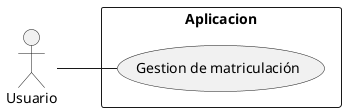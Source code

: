 @startuml Casos de uso
left to right direction
actor Usuario as usr

rectangle Aplicacion{
    usecase "Gestion de matriculación" as gestion

    usr -- gestion
}
@enduml